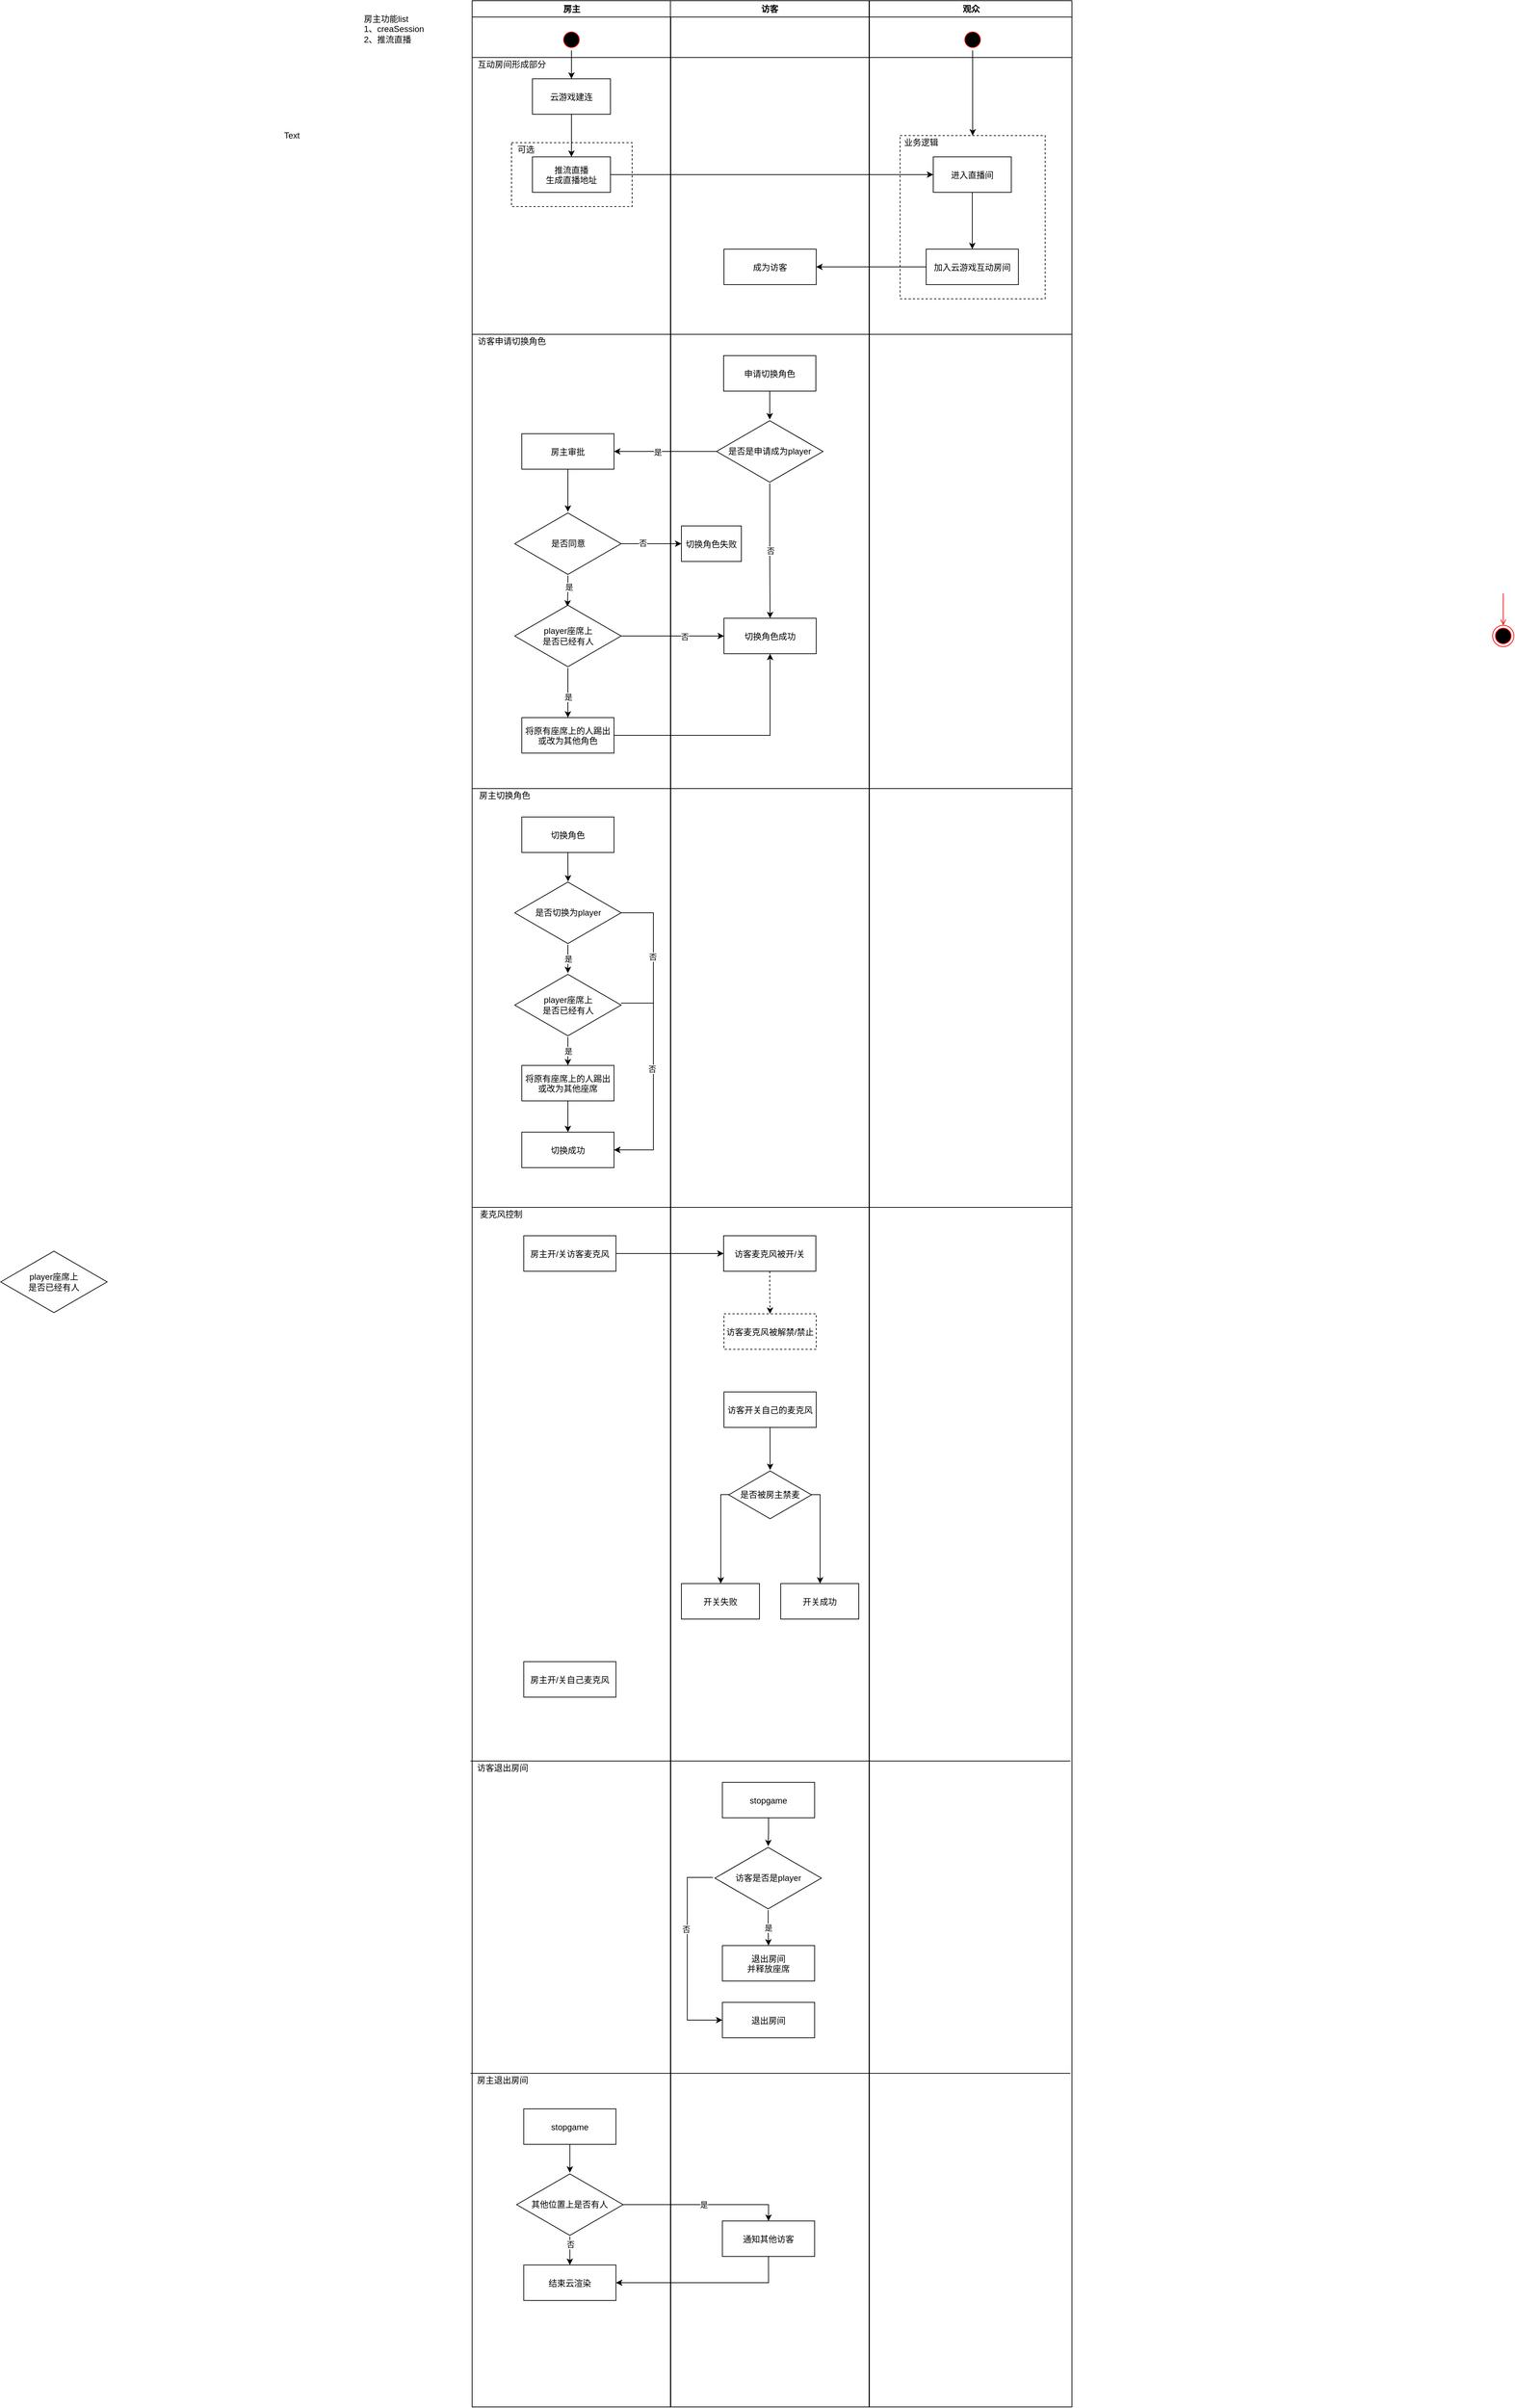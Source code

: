 <mxfile version="15.5.9" type="github">
  <diagram name="Page-1" id="e7e014a7-5840-1c2e-5031-d8a46d1fe8dd">
    <mxGraphModel dx="2891" dy="803" grid="1" gridSize="10" guides="1" tooltips="1" connect="1" arrows="1" fold="1" page="1" pageScale="1" pageWidth="1169" pageHeight="826" background="none" math="0" shadow="0">
      <root>
        <mxCell id="0" />
        <mxCell id="1" parent="0" />
        <mxCell id="2" value="房主" style="swimlane;whiteSpace=wrap" parent="1" vertex="1">
          <mxGeometry x="164.5" y="80" width="280" height="3390" as="geometry">
            <mxRectangle x="164.5" y="80" width="60" height="23" as="alternateBounds" />
          </mxGeometry>
        </mxCell>
        <mxCell id="OhpWUjJjAF3JHZ5ZkXEh-76" style="edgeStyle=orthogonalEdgeStyle;rounded=0;orthogonalLoop=1;jettySize=auto;html=1;exitX=0.5;exitY=1;exitDx=0;exitDy=0;strokeColor=#000000;" edge="1" parent="2" source="5" target="7">
          <mxGeometry relative="1" as="geometry" />
        </mxCell>
        <mxCell id="5" value="" style="ellipse;shape=startState;fillColor=#000000;strokeColor=#ff0000;" parent="2" vertex="1">
          <mxGeometry x="125" y="40" width="30" height="30" as="geometry" />
        </mxCell>
        <mxCell id="7" value="云游戏建连" style="" parent="2" vertex="1">
          <mxGeometry x="85" y="110" width="110" height="50" as="geometry" />
        </mxCell>
        <mxCell id="8" value="推流直播&#xa;生成直播地址" style="" parent="2" vertex="1">
          <mxGeometry x="85" y="220" width="110" height="50" as="geometry" />
        </mxCell>
        <mxCell id="9" value="" style="endArrow=classic;strokeColor=#000000;endFill=1;rounded=0" parent="2" source="7" target="8" edge="1">
          <mxGeometry relative="1" as="geometry" />
        </mxCell>
        <mxCell id="OhpWUjJjAF3JHZ5ZkXEh-71" style="edgeStyle=orthogonalEdgeStyle;rounded=0;orthogonalLoop=1;jettySize=auto;html=1;strokeColor=#000000;" edge="1" parent="2" source="OhpWUjJjAF3JHZ5ZkXEh-64" target="OhpWUjJjAF3JHZ5ZkXEh-69">
          <mxGeometry relative="1" as="geometry" />
        </mxCell>
        <mxCell id="OhpWUjJjAF3JHZ5ZkXEh-64" value="房主审批" style="" vertex="1" parent="2">
          <mxGeometry x="70" y="610" width="130" height="50" as="geometry" />
        </mxCell>
        <mxCell id="OhpWUjJjAF3JHZ5ZkXEh-83" style="edgeStyle=orthogonalEdgeStyle;rounded=0;orthogonalLoop=1;jettySize=auto;html=1;entryX=0.496;entryY=0.04;entryDx=0;entryDy=0;entryPerimeter=0;endArrow=classic;endFill=1;strokeColor=#000000;" edge="1" parent="2" source="OhpWUjJjAF3JHZ5ZkXEh-69" target="OhpWUjJjAF3JHZ5ZkXEh-80">
          <mxGeometry relative="1" as="geometry" />
        </mxCell>
        <mxCell id="OhpWUjJjAF3JHZ5ZkXEh-84" value="是" style="edgeLabel;html=1;align=center;verticalAlign=middle;resizable=0;points=[];" vertex="1" connectable="0" parent="OhpWUjJjAF3JHZ5ZkXEh-83">
          <mxGeometry x="-0.275" y="1" relative="1" as="geometry">
            <mxPoint as="offset" />
          </mxGeometry>
        </mxCell>
        <mxCell id="OhpWUjJjAF3JHZ5ZkXEh-69" value="是否同意" style="html=1;whiteSpace=wrap;aspect=fixed;shape=isoRectangle;fillColor=default;align=center;" vertex="1" parent="2">
          <mxGeometry x="60" y="720" width="150" height="90" as="geometry" />
        </mxCell>
        <mxCell id="OhpWUjJjAF3JHZ5ZkXEh-74" value="" style="endArrow=none;html=1;rounded=0;strokeColor=#000000;" edge="1" parent="2">
          <mxGeometry width="50" height="50" relative="1" as="geometry">
            <mxPoint y="80" as="sourcePoint" />
            <mxPoint x="845.5" y="80" as="targetPoint" />
          </mxGeometry>
        </mxCell>
        <mxCell id="OhpWUjJjAF3JHZ5ZkXEh-78" value="互动房间形成部分" style="text;html=1;resizable=0;autosize=1;align=center;verticalAlign=middle;points=[];fillColor=none;strokeColor=none;rounded=0;dashed=1;" vertex="1" parent="2">
          <mxGeometry y="80" width="110" height="20" as="geometry" />
        </mxCell>
        <mxCell id="OhpWUjJjAF3JHZ5ZkXEh-79" value="访客申请切换角色" style="text;html=1;resizable=0;autosize=1;align=center;verticalAlign=middle;points=[];fillColor=none;strokeColor=none;rounded=0;dashed=1;" vertex="1" parent="2">
          <mxGeometry y="470" width="110" height="20" as="geometry" />
        </mxCell>
        <mxCell id="OhpWUjJjAF3JHZ5ZkXEh-73" value="" style="endArrow=none;html=1;rounded=0;strokeColor=#000000;" edge="1" parent="2">
          <mxGeometry width="50" height="50" relative="1" as="geometry">
            <mxPoint y="1110" as="sourcePoint" />
            <mxPoint x="845.5" y="1110" as="targetPoint" />
          </mxGeometry>
        </mxCell>
        <mxCell id="OhpWUjJjAF3JHZ5ZkXEh-89" style="edgeStyle=orthogonalEdgeStyle;rounded=0;orthogonalLoop=1;jettySize=auto;html=1;endArrow=classic;endFill=1;strokeColor=#000000;" edge="1" parent="2" source="OhpWUjJjAF3JHZ5ZkXEh-80" target="OhpWUjJjAF3JHZ5ZkXEh-88">
          <mxGeometry relative="1" as="geometry" />
        </mxCell>
        <mxCell id="OhpWUjJjAF3JHZ5ZkXEh-91" value="是" style="edgeLabel;html=1;align=center;verticalAlign=middle;resizable=0;points=[];" vertex="1" connectable="0" parent="OhpWUjJjAF3JHZ5ZkXEh-89">
          <mxGeometry x="0.152" relative="1" as="geometry">
            <mxPoint as="offset" />
          </mxGeometry>
        </mxCell>
        <mxCell id="OhpWUjJjAF3JHZ5ZkXEh-80" value="player座席上&lt;br&gt;是否已经有人" style="html=1;whiteSpace=wrap;aspect=fixed;shape=isoRectangle;fillColor=default;align=center;" vertex="1" parent="2">
          <mxGeometry x="60" y="850" width="150" height="90" as="geometry" />
        </mxCell>
        <mxCell id="OhpWUjJjAF3JHZ5ZkXEh-88" value="将原有座席上的人踢出&#xa;或改为其他角色" style="" vertex="1" parent="2">
          <mxGeometry x="70" y="1010" width="130" height="50" as="geometry" />
        </mxCell>
        <mxCell id="OhpWUjJjAF3JHZ5ZkXEh-95" value="房主切换角色" style="text;html=1;resizable=0;autosize=1;align=center;verticalAlign=middle;points=[];fillColor=none;strokeColor=none;rounded=0;dashed=1;" vertex="1" parent="2">
          <mxGeometry y="1110" width="90" height="20" as="geometry" />
        </mxCell>
        <mxCell id="OhpWUjJjAF3JHZ5ZkXEh-102" style="edgeStyle=orthogonalEdgeStyle;rounded=0;orthogonalLoop=1;jettySize=auto;html=1;entryX=0.502;entryY=0.01;entryDx=0;entryDy=0;entryPerimeter=0;endArrow=classic;endFill=1;strokeColor=#000000;" edge="1" parent="2" source="OhpWUjJjAF3JHZ5ZkXEh-97" target="OhpWUjJjAF3JHZ5ZkXEh-100">
          <mxGeometry relative="1" as="geometry" />
        </mxCell>
        <mxCell id="OhpWUjJjAF3JHZ5ZkXEh-97" value="切换角色" style="" vertex="1" parent="2">
          <mxGeometry x="70" y="1150" width="130" height="50" as="geometry" />
        </mxCell>
        <mxCell id="OhpWUjJjAF3JHZ5ZkXEh-98" value="将原有座席上的人踢出&#xa;或改为其他座席" style="" vertex="1" parent="2">
          <mxGeometry x="70" y="1500" width="130" height="50" as="geometry" />
        </mxCell>
        <mxCell id="OhpWUjJjAF3JHZ5ZkXEh-103" value="是" style="edgeStyle=orthogonalEdgeStyle;rounded=0;orthogonalLoop=1;jettySize=auto;html=1;endArrow=classic;endFill=1;strokeColor=#000000;" edge="1" parent="2" source="OhpWUjJjAF3JHZ5ZkXEh-100" target="OhpWUjJjAF3JHZ5ZkXEh-101">
          <mxGeometry relative="1" as="geometry" />
        </mxCell>
        <mxCell id="OhpWUjJjAF3JHZ5ZkXEh-100" value="是否切换为player" style="html=1;whiteSpace=wrap;aspect=fixed;shape=isoRectangle;fillColor=default;align=center;" vertex="1" parent="2">
          <mxGeometry x="60" y="1240" width="150" height="90" as="geometry" />
        </mxCell>
        <mxCell id="OhpWUjJjAF3JHZ5ZkXEh-104" value="是" style="edgeStyle=orthogonalEdgeStyle;rounded=0;orthogonalLoop=1;jettySize=auto;html=1;entryX=0.5;entryY=0;entryDx=0;entryDy=0;endArrow=classic;endFill=1;strokeColor=#000000;" edge="1" parent="2" source="OhpWUjJjAF3JHZ5ZkXEh-101" target="OhpWUjJjAF3JHZ5ZkXEh-98">
          <mxGeometry relative="1" as="geometry" />
        </mxCell>
        <mxCell id="OhpWUjJjAF3JHZ5ZkXEh-101" value="player座席上&lt;br&gt;是否已经有人" style="html=1;whiteSpace=wrap;aspect=fixed;shape=isoRectangle;fillColor=default;align=center;" vertex="1" parent="2">
          <mxGeometry x="60" y="1370" width="150" height="90" as="geometry" />
        </mxCell>
        <mxCell id="OhpWUjJjAF3JHZ5ZkXEh-123" value="" style="endArrow=none;html=1;rounded=0;strokeColor=#000000;" edge="1" parent="2">
          <mxGeometry width="50" height="50" relative="1" as="geometry">
            <mxPoint x="-2.25" y="2920" as="sourcePoint" />
            <mxPoint x="843.25" y="2920" as="targetPoint" />
          </mxGeometry>
        </mxCell>
        <mxCell id="OhpWUjJjAF3JHZ5ZkXEh-124" value="房主退出房间" style="text;html=1;resizable=0;autosize=1;align=center;verticalAlign=middle;points=[];fillColor=none;strokeColor=none;rounded=0;dashed=1;" vertex="1" parent="2">
          <mxGeometry x="-2.25" y="2920" width="90" height="20" as="geometry" />
        </mxCell>
        <mxCell id="OhpWUjJjAF3JHZ5ZkXEh-135" style="edgeStyle=orthogonalEdgeStyle;rounded=0;orthogonalLoop=1;jettySize=auto;html=1;endArrow=classic;endFill=1;strokeColor=#000000;" edge="1" parent="2" source="OhpWUjJjAF3JHZ5ZkXEh-133" target="OhpWUjJjAF3JHZ5ZkXEh-134">
          <mxGeometry relative="1" as="geometry" />
        </mxCell>
        <mxCell id="OhpWUjJjAF3JHZ5ZkXEh-133" value="stopgame" style="" vertex="1" parent="2">
          <mxGeometry x="72.75" y="2970" width="130" height="50" as="geometry" />
        </mxCell>
        <mxCell id="OhpWUjJjAF3JHZ5ZkXEh-140" style="edgeStyle=orthogonalEdgeStyle;rounded=0;orthogonalLoop=1;jettySize=auto;html=1;entryX=0.5;entryY=0;entryDx=0;entryDy=0;endArrow=classic;endFill=1;strokeColor=#000000;" edge="1" parent="2" source="OhpWUjJjAF3JHZ5ZkXEh-134" target="OhpWUjJjAF3JHZ5ZkXEh-137">
          <mxGeometry relative="1" as="geometry" />
        </mxCell>
        <mxCell id="OhpWUjJjAF3JHZ5ZkXEh-141" value="否" style="edgeLabel;html=1;align=center;verticalAlign=middle;resizable=0;points=[];" vertex="1" connectable="0" parent="OhpWUjJjAF3JHZ5ZkXEh-140">
          <mxGeometry x="-0.44" relative="1" as="geometry">
            <mxPoint as="offset" />
          </mxGeometry>
        </mxCell>
        <mxCell id="OhpWUjJjAF3JHZ5ZkXEh-134" value="其他位置上是否有人" style="html=1;whiteSpace=wrap;aspect=fixed;shape=isoRectangle;fillColor=default;align=center;" vertex="1" parent="2">
          <mxGeometry x="62.75" y="3060" width="150" height="90" as="geometry" />
        </mxCell>
        <mxCell id="OhpWUjJjAF3JHZ5ZkXEh-137" value="结束云渲染" style="" vertex="1" parent="2">
          <mxGeometry x="72.75" y="3190" width="130" height="50" as="geometry" />
        </mxCell>
        <mxCell id="OhpWUjJjAF3JHZ5ZkXEh-142" value="" style="endArrow=none;html=1;rounded=0;strokeColor=#000000;" edge="1" parent="2">
          <mxGeometry width="50" height="50" relative="1" as="geometry">
            <mxPoint y="1700" as="sourcePoint" />
            <mxPoint x="845.5" y="1700" as="targetPoint" />
          </mxGeometry>
        </mxCell>
        <mxCell id="OhpWUjJjAF3JHZ5ZkXEh-143" value="麦克风控制" style="text;html=1;resizable=0;autosize=1;align=center;verticalAlign=middle;points=[];fillColor=none;strokeColor=none;rounded=0;dashed=1;" vertex="1" parent="2">
          <mxGeometry y="1700" width="80" height="20" as="geometry" />
        </mxCell>
        <mxCell id="OhpWUjJjAF3JHZ5ZkXEh-152" value="房主开/关访客麦克风" style="" vertex="1" parent="2">
          <mxGeometry x="72.75" y="1740" width="130" height="50" as="geometry" />
        </mxCell>
        <mxCell id="OhpWUjJjAF3JHZ5ZkXEh-160" value="房主开/关自己麦克风" style="" vertex="1" parent="2">
          <mxGeometry x="72.75" y="2340" width="130" height="50" as="geometry" />
        </mxCell>
        <mxCell id="3" value="访客" style="swimlane;whiteSpace=wrap" parent="1" vertex="1">
          <mxGeometry x="444" y="80" width="280" height="3390" as="geometry" />
        </mxCell>
        <mxCell id="OhpWUjJjAF3JHZ5ZkXEh-47" value="成为访客" style="" vertex="1" parent="3">
          <mxGeometry x="75.5" y="350" width="130" height="50" as="geometry" />
        </mxCell>
        <mxCell id="OhpWUjJjAF3JHZ5ZkXEh-51" value="" style="endArrow=none;html=1;rounded=0;strokeColor=#000000;" edge="1" parent="3">
          <mxGeometry width="50" height="50" relative="1" as="geometry">
            <mxPoint x="-280" y="470" as="sourcePoint" />
            <mxPoint x="565.5" y="470" as="targetPoint" />
          </mxGeometry>
        </mxCell>
        <mxCell id="OhpWUjJjAF3JHZ5ZkXEh-63" style="edgeStyle=orthogonalEdgeStyle;rounded=0;orthogonalLoop=1;jettySize=auto;html=1;exitX=0.5;exitY=1;exitDx=0;exitDy=0;strokeColor=#000000;" edge="1" parent="3" source="OhpWUjJjAF3JHZ5ZkXEh-57" target="OhpWUjJjAF3JHZ5ZkXEh-61">
          <mxGeometry relative="1" as="geometry" />
        </mxCell>
        <mxCell id="OhpWUjJjAF3JHZ5ZkXEh-57" value="申请切换角色" style="" vertex="1" parent="3">
          <mxGeometry x="75" y="500" width="130" height="50" as="geometry" />
        </mxCell>
        <mxCell id="OhpWUjJjAF3JHZ5ZkXEh-81" value="否" style="edgeStyle=orthogonalEdgeStyle;rounded=0;orthogonalLoop=1;jettySize=auto;html=1;entryX=0.5;entryY=0;entryDx=0;entryDy=0;endArrow=classic;endFill=1;strokeColor=#000000;" edge="1" parent="3" source="OhpWUjJjAF3JHZ5ZkXEh-61" target="OhpWUjJjAF3JHZ5ZkXEh-70">
          <mxGeometry relative="1" as="geometry" />
        </mxCell>
        <mxCell id="OhpWUjJjAF3JHZ5ZkXEh-61" value="是否是申请成为player" style="html=1;whiteSpace=wrap;aspect=fixed;shape=isoRectangle;fillColor=default;align=center;" vertex="1" parent="3">
          <mxGeometry x="65" y="590" width="150" height="90" as="geometry" />
        </mxCell>
        <mxCell id="OhpWUjJjAF3JHZ5ZkXEh-70" value="切换角色成功" style="" vertex="1" parent="3">
          <mxGeometry x="75.5" y="870" width="130" height="50" as="geometry" />
        </mxCell>
        <mxCell id="OhpWUjJjAF3JHZ5ZkXEh-92" value="切换角色失败" style="" vertex="1" parent="3">
          <mxGeometry x="15.5" y="740" width="84.5" height="50" as="geometry" />
        </mxCell>
        <mxCell id="OhpWUjJjAF3JHZ5ZkXEh-116" style="edgeStyle=orthogonalEdgeStyle;rounded=0;orthogonalLoop=1;jettySize=auto;html=1;endArrow=classic;endFill=1;strokeColor=#000000;" edge="1" parent="3" source="OhpWUjJjAF3JHZ5ZkXEh-113" target="OhpWUjJjAF3JHZ5ZkXEh-115">
          <mxGeometry relative="1" as="geometry" />
        </mxCell>
        <mxCell id="OhpWUjJjAF3JHZ5ZkXEh-113" value="stopgame" style="" vertex="1" parent="3">
          <mxGeometry x="73.25" y="2510" width="130" height="50" as="geometry" />
        </mxCell>
        <mxCell id="OhpWUjJjAF3JHZ5ZkXEh-118" value="是" style="edgeStyle=orthogonalEdgeStyle;rounded=0;orthogonalLoop=1;jettySize=auto;html=1;entryX=0.5;entryY=0;entryDx=0;entryDy=0;endArrow=classic;endFill=1;strokeColor=#000000;" edge="1" parent="3" source="OhpWUjJjAF3JHZ5ZkXEh-115" target="OhpWUjJjAF3JHZ5ZkXEh-117">
          <mxGeometry relative="1" as="geometry" />
        </mxCell>
        <mxCell id="OhpWUjJjAF3JHZ5ZkXEh-120" style="edgeStyle=orthogonalEdgeStyle;rounded=0;orthogonalLoop=1;jettySize=auto;html=1;entryX=0;entryY=0.5;entryDx=0;entryDy=0;endArrow=classic;endFill=1;strokeColor=#000000;exitX=-0.019;exitY=0.489;exitDx=0;exitDy=0;exitPerimeter=0;" edge="1" parent="3" source="OhpWUjJjAF3JHZ5ZkXEh-115" target="OhpWUjJjAF3JHZ5ZkXEh-119">
          <mxGeometry relative="1" as="geometry">
            <Array as="points">
              <mxPoint x="23.75" y="2644" />
              <mxPoint x="23.75" y="2845" />
            </Array>
          </mxGeometry>
        </mxCell>
        <mxCell id="OhpWUjJjAF3JHZ5ZkXEh-121" value="否" style="edgeLabel;html=1;align=center;verticalAlign=middle;resizable=0;points=[];" vertex="1" connectable="0" parent="OhpWUjJjAF3JHZ5ZkXEh-120">
          <mxGeometry x="-0.238" y="-2" relative="1" as="geometry">
            <mxPoint as="offset" />
          </mxGeometry>
        </mxCell>
        <mxCell id="OhpWUjJjAF3JHZ5ZkXEh-115" value="访客是否是player" style="html=1;whiteSpace=wrap;aspect=fixed;shape=isoRectangle;fillColor=default;align=center;" vertex="1" parent="3">
          <mxGeometry x="62.75" y="2600" width="150" height="90" as="geometry" />
        </mxCell>
        <mxCell id="OhpWUjJjAF3JHZ5ZkXEh-117" value="退出房间&#xa;并释放座席" style="" vertex="1" parent="3">
          <mxGeometry x="73.25" y="2740" width="130" height="50" as="geometry" />
        </mxCell>
        <mxCell id="OhpWUjJjAF3JHZ5ZkXEh-119" value="退出房间" style="" vertex="1" parent="3">
          <mxGeometry x="73.25" y="2820" width="130" height="50" as="geometry" />
        </mxCell>
        <mxCell id="OhpWUjJjAF3JHZ5ZkXEh-136" value="通知其他访客" style="" vertex="1" parent="3">
          <mxGeometry x="73.25" y="3128" width="130" height="50" as="geometry" />
        </mxCell>
        <mxCell id="OhpWUjJjAF3JHZ5ZkXEh-150" style="edgeStyle=orthogonalEdgeStyle;rounded=0;orthogonalLoop=1;jettySize=auto;html=1;endArrow=classic;endFill=1;strokeColor=#000000;" edge="1" parent="3" source="OhpWUjJjAF3JHZ5ZkXEh-144" target="OhpWUjJjAF3JHZ5ZkXEh-146">
          <mxGeometry relative="1" as="geometry" />
        </mxCell>
        <mxCell id="OhpWUjJjAF3JHZ5ZkXEh-144" value="访客开关自己的麦克风" style="" vertex="1" parent="3">
          <mxGeometry x="75.5" y="1960" width="130" height="50" as="geometry" />
        </mxCell>
        <mxCell id="OhpWUjJjAF3JHZ5ZkXEh-148" style="edgeStyle=orthogonalEdgeStyle;rounded=0;orthogonalLoop=1;jettySize=auto;html=1;endArrow=classic;endFill=1;strokeColor=#000000;exitX=0.994;exitY=0.496;exitDx=0;exitDy=0;exitPerimeter=0;" edge="1" parent="3" source="OhpWUjJjAF3JHZ5ZkXEh-146" target="OhpWUjJjAF3JHZ5ZkXEh-147">
          <mxGeometry relative="1" as="geometry">
            <Array as="points">
              <mxPoint x="211" y="2105" />
            </Array>
          </mxGeometry>
        </mxCell>
        <mxCell id="OhpWUjJjAF3JHZ5ZkXEh-151" style="edgeStyle=orthogonalEdgeStyle;rounded=0;orthogonalLoop=1;jettySize=auto;html=1;endArrow=classic;endFill=1;strokeColor=#000000;exitX=0.006;exitY=0.495;exitDx=0;exitDy=0;exitPerimeter=0;" edge="1" parent="3" source="OhpWUjJjAF3JHZ5ZkXEh-146" target="OhpWUjJjAF3JHZ5ZkXEh-149">
          <mxGeometry relative="1" as="geometry">
            <Array as="points">
              <mxPoint x="71" y="2105" />
            </Array>
          </mxGeometry>
        </mxCell>
        <mxCell id="OhpWUjJjAF3JHZ5ZkXEh-146" value="是否被房主禁麦" style="html=1;whiteSpace=wrap;aspect=fixed;shape=isoRectangle;fillColor=default;align=center;" vertex="1" parent="3">
          <mxGeometry x="82.17" y="2070" width="116.67" height="70" as="geometry" />
        </mxCell>
        <mxCell id="OhpWUjJjAF3JHZ5ZkXEh-147" value="开关成功" style="" vertex="1" parent="3">
          <mxGeometry x="155.5" y="2230" width="110" height="50" as="geometry" />
        </mxCell>
        <mxCell id="OhpWUjJjAF3JHZ5ZkXEh-149" value="开关失败" style="" vertex="1" parent="3">
          <mxGeometry x="15.5" y="2230" width="110" height="50" as="geometry" />
        </mxCell>
        <mxCell id="OhpWUjJjAF3JHZ5ZkXEh-156" style="edgeStyle=orthogonalEdgeStyle;rounded=0;orthogonalLoop=1;jettySize=auto;html=1;entryX=0.5;entryY=0;entryDx=0;entryDy=0;endArrow=classic;endFill=1;strokeColor=#000000;dashed=1;" edge="1" parent="3" source="OhpWUjJjAF3JHZ5ZkXEh-153" target="OhpWUjJjAF3JHZ5ZkXEh-155">
          <mxGeometry relative="1" as="geometry" />
        </mxCell>
        <mxCell id="OhpWUjJjAF3JHZ5ZkXEh-153" value="访客麦克风被开/关" style="" vertex="1" parent="3">
          <mxGeometry x="75.0" y="1740" width="130" height="50" as="geometry" />
        </mxCell>
        <mxCell id="OhpWUjJjAF3JHZ5ZkXEh-155" value="访客麦克风被解禁/禁止" style="dashed=1;" vertex="1" parent="3">
          <mxGeometry x="75.5" y="1850" width="130" height="50" as="geometry" />
        </mxCell>
        <mxCell id="4" value="观众" style="swimlane;whiteSpace=wrap" parent="1" vertex="1">
          <mxGeometry x="724.5" y="80" width="285.5" height="3390" as="geometry" />
        </mxCell>
        <mxCell id="OhpWUjJjAF3JHZ5ZkXEh-46" style="edgeStyle=orthogonalEdgeStyle;rounded=0;orthogonalLoop=1;jettySize=auto;html=1;exitX=0.5;exitY=1;exitDx=0;exitDy=0;" edge="1" parent="4" source="OhpWUjJjAF3JHZ5ZkXEh-42" target="OhpWUjJjAF3JHZ5ZkXEh-45">
          <mxGeometry relative="1" as="geometry" />
        </mxCell>
        <mxCell id="OhpWUjJjAF3JHZ5ZkXEh-42" value="进入直播间" style="" vertex="1" parent="4">
          <mxGeometry x="90" y="220" width="110" height="50" as="geometry" />
        </mxCell>
        <mxCell id="OhpWUjJjAF3JHZ5ZkXEh-45" value="加入云游戏互动房间" style="" vertex="1" parent="4">
          <mxGeometry x="80" y="350" width="130" height="50" as="geometry" />
        </mxCell>
        <mxCell id="OhpWUjJjAF3JHZ5ZkXEh-49" value="" style="rounded=0;whiteSpace=wrap;html=1;fillColor=none;dashed=1;" vertex="1" parent="4">
          <mxGeometry x="43.25" y="190" width="204.5" height="230" as="geometry" />
        </mxCell>
        <mxCell id="OhpWUjJjAF3JHZ5ZkXEh-50" value="业务逻辑" style="text;html=1;resizable=0;autosize=1;align=center;verticalAlign=middle;points=[];fillColor=none;strokeColor=none;rounded=0;dashed=1;" vertex="1" parent="4">
          <mxGeometry x="42.75" y="190" width="60" height="20" as="geometry" />
        </mxCell>
        <mxCell id="OhpWUjJjAF3JHZ5ZkXEh-43" value="" style="ellipse;shape=startState;fillColor=#000000;strokeColor=#ff0000;" vertex="1" parent="4">
          <mxGeometry x="130.5" y="40" width="30" height="30" as="geometry" />
        </mxCell>
        <mxCell id="OhpWUjJjAF3JHZ5ZkXEh-75" style="edgeStyle=orthogonalEdgeStyle;rounded=0;orthogonalLoop=1;jettySize=auto;html=1;exitX=0.5;exitY=1;exitDx=0;exitDy=0;strokeColor=#000000;" edge="1" parent="4" source="OhpWUjJjAF3JHZ5ZkXEh-43" target="OhpWUjJjAF3JHZ5ZkXEh-49">
          <mxGeometry relative="1" as="geometry" />
        </mxCell>
        <mxCell id="OhpWUjJjAF3JHZ5ZkXEh-44" style="edgeStyle=orthogonalEdgeStyle;rounded=0;orthogonalLoop=1;jettySize=auto;html=1;exitX=1;exitY=0.5;exitDx=0;exitDy=0;entryX=0;entryY=0.5;entryDx=0;entryDy=0;" edge="1" parent="1" source="8" target="OhpWUjJjAF3JHZ5ZkXEh-42">
          <mxGeometry relative="1" as="geometry" />
        </mxCell>
        <mxCell id="OhpWUjJjAF3JHZ5ZkXEh-48" style="edgeStyle=orthogonalEdgeStyle;rounded=0;orthogonalLoop=1;jettySize=auto;html=1;exitX=0;exitY=0.5;exitDx=0;exitDy=0;entryX=1;entryY=0.5;entryDx=0;entryDy=0;" edge="1" parent="1" source="OhpWUjJjAF3JHZ5ZkXEh-45" target="OhpWUjJjAF3JHZ5ZkXEh-47">
          <mxGeometry relative="1" as="geometry" />
        </mxCell>
        <mxCell id="38" value="" style="ellipse;shape=endState;fillColor=#000000;strokeColor=#ff0000" parent="1" vertex="1">
          <mxGeometry x="1602.93" y="960" width="30" height="30" as="geometry" />
        </mxCell>
        <mxCell id="39" value="" style="endArrow=open;strokeColor=#FF0000;endFill=1;rounded=0" parent="1" target="38" edge="1">
          <mxGeometry relative="1" as="geometry">
            <mxPoint x="1617.93" y="915" as="sourcePoint" />
          </mxGeometry>
        </mxCell>
        <mxCell id="OhpWUjJjAF3JHZ5ZkXEh-52" value="" style="rounded=0;whiteSpace=wrap;html=1;fillColor=none;dashed=1;" vertex="1" parent="1">
          <mxGeometry x="220" y="280" width="170" height="90" as="geometry" />
        </mxCell>
        <mxCell id="OhpWUjJjAF3JHZ5ZkXEh-53" value="可选" style="text;html=1;resizable=0;autosize=1;align=center;verticalAlign=middle;points=[];fillColor=none;strokeColor=none;rounded=0;dashed=1;" vertex="1" parent="1">
          <mxGeometry x="220" y="280" width="40" height="20" as="geometry" />
        </mxCell>
        <mxCell id="OhpWUjJjAF3JHZ5ZkXEh-55" value="Text" style="text;html=1;resizable=0;autosize=1;align=center;verticalAlign=middle;points=[];fillColor=none;strokeColor=none;rounded=0;dashed=1;" vertex="1" parent="1">
          <mxGeometry x="-110" y="260" width="40" height="20" as="geometry" />
        </mxCell>
        <mxCell id="OhpWUjJjAF3JHZ5ZkXEh-56" value="房主功能list&lt;br&gt;1、creaSession&lt;br&gt;2、推流直播" style="text;html=1;resizable=0;autosize=1;align=left;verticalAlign=middle;points=[];fillColor=none;strokeColor=none;rounded=0;dashed=1;" vertex="1" parent="1">
          <mxGeometry x="10" y="95" width="100" height="50" as="geometry" />
        </mxCell>
        <mxCell id="OhpWUjJjAF3JHZ5ZkXEh-65" style="edgeStyle=orthogonalEdgeStyle;rounded=0;orthogonalLoop=1;jettySize=auto;html=1;entryX=1;entryY=0.5;entryDx=0;entryDy=0;strokeColor=#000000;" edge="1" parent="1" source="OhpWUjJjAF3JHZ5ZkXEh-61" target="OhpWUjJjAF3JHZ5ZkXEh-64">
          <mxGeometry relative="1" as="geometry" />
        </mxCell>
        <mxCell id="OhpWUjJjAF3JHZ5ZkXEh-66" value="是" style="edgeLabel;html=1;align=center;verticalAlign=middle;resizable=0;points=[];" vertex="1" connectable="0" parent="OhpWUjJjAF3JHZ5ZkXEh-65">
          <mxGeometry x="0.153" y="1" relative="1" as="geometry">
            <mxPoint as="offset" />
          </mxGeometry>
        </mxCell>
        <mxCell id="OhpWUjJjAF3JHZ5ZkXEh-86" style="edgeStyle=orthogonalEdgeStyle;rounded=0;orthogonalLoop=1;jettySize=auto;html=1;entryX=0;entryY=0.5;entryDx=0;entryDy=0;endArrow=classic;endFill=1;strokeColor=#000000;" edge="1" parent="1" source="OhpWUjJjAF3JHZ5ZkXEh-80" target="OhpWUjJjAF3JHZ5ZkXEh-70">
          <mxGeometry relative="1" as="geometry" />
        </mxCell>
        <mxCell id="OhpWUjJjAF3JHZ5ZkXEh-87" value="否" style="edgeLabel;html=1;align=center;verticalAlign=middle;resizable=0;points=[];" vertex="1" connectable="0" parent="OhpWUjJjAF3JHZ5ZkXEh-86">
          <mxGeometry x="0.227" y="-1" relative="1" as="geometry">
            <mxPoint as="offset" />
          </mxGeometry>
        </mxCell>
        <mxCell id="OhpWUjJjAF3JHZ5ZkXEh-90" style="edgeStyle=orthogonalEdgeStyle;rounded=0;orthogonalLoop=1;jettySize=auto;html=1;entryX=0.5;entryY=1;entryDx=0;entryDy=0;endArrow=classic;endFill=1;strokeColor=#000000;" edge="1" parent="1" source="OhpWUjJjAF3JHZ5ZkXEh-88" target="OhpWUjJjAF3JHZ5ZkXEh-70">
          <mxGeometry relative="1" as="geometry" />
        </mxCell>
        <mxCell id="OhpWUjJjAF3JHZ5ZkXEh-93" style="edgeStyle=orthogonalEdgeStyle;rounded=0;orthogonalLoop=1;jettySize=auto;html=1;endArrow=classic;endFill=1;strokeColor=#000000;" edge="1" parent="1" source="OhpWUjJjAF3JHZ5ZkXEh-69" target="OhpWUjJjAF3JHZ5ZkXEh-92">
          <mxGeometry relative="1" as="geometry" />
        </mxCell>
        <mxCell id="OhpWUjJjAF3JHZ5ZkXEh-94" value="否" style="edgeLabel;html=1;align=center;verticalAlign=middle;resizable=0;points=[];" vertex="1" connectable="0" parent="OhpWUjJjAF3JHZ5ZkXEh-93">
          <mxGeometry x="-0.279" y="1" relative="1" as="geometry">
            <mxPoint as="offset" />
          </mxGeometry>
        </mxCell>
        <mxCell id="OhpWUjJjAF3JHZ5ZkXEh-105" value="切换成功" style="" vertex="1" parent="1">
          <mxGeometry x="234.5" y="1674" width="130" height="50" as="geometry" />
        </mxCell>
        <mxCell id="OhpWUjJjAF3JHZ5ZkXEh-106" style="edgeStyle=orthogonalEdgeStyle;rounded=0;orthogonalLoop=1;jettySize=auto;html=1;endArrow=classic;endFill=1;strokeColor=#000000;entryX=1;entryY=0.5;entryDx=0;entryDy=0;exitX=0.999;exitY=0.5;exitDx=0;exitDy=0;exitPerimeter=0;" edge="1" parent="1" source="OhpWUjJjAF3JHZ5ZkXEh-100" target="OhpWUjJjAF3JHZ5ZkXEh-105">
          <mxGeometry relative="1" as="geometry">
            <mxPoint x="430" y="1510" as="targetPoint" />
            <Array as="points">
              <mxPoint x="420" y="1365" />
              <mxPoint x="420" y="1699" />
            </Array>
          </mxGeometry>
        </mxCell>
        <mxCell id="OhpWUjJjAF3JHZ5ZkXEh-108" value="否" style="edgeLabel;html=1;align=center;verticalAlign=middle;resizable=0;points=[];" vertex="1" connectable="0" parent="OhpWUjJjAF3JHZ5ZkXEh-106">
          <mxGeometry x="-0.505" y="-1" relative="1" as="geometry">
            <mxPoint as="offset" />
          </mxGeometry>
        </mxCell>
        <mxCell id="OhpWUjJjAF3JHZ5ZkXEh-107" style="edgeStyle=orthogonalEdgeStyle;rounded=0;orthogonalLoop=1;jettySize=auto;html=1;entryX=1;entryY=0.5;entryDx=0;entryDy=0;endArrow=classic;endFill=1;strokeColor=#000000;exitX=0.999;exitY=0.469;exitDx=0;exitDy=0;exitPerimeter=0;" edge="1" parent="1" source="OhpWUjJjAF3JHZ5ZkXEh-101" target="OhpWUjJjAF3JHZ5ZkXEh-105">
          <mxGeometry relative="1" as="geometry">
            <Array as="points">
              <mxPoint x="420" y="1492" />
              <mxPoint x="420" y="1699" />
            </Array>
          </mxGeometry>
        </mxCell>
        <mxCell id="OhpWUjJjAF3JHZ5ZkXEh-109" value="否" style="edgeLabel;html=1;align=center;verticalAlign=middle;resizable=0;points=[];" vertex="1" connectable="0" parent="OhpWUjJjAF3JHZ5ZkXEh-107">
          <mxGeometry x="-0.103" y="-2" relative="1" as="geometry">
            <mxPoint as="offset" />
          </mxGeometry>
        </mxCell>
        <mxCell id="OhpWUjJjAF3JHZ5ZkXEh-110" style="edgeStyle=orthogonalEdgeStyle;rounded=0;orthogonalLoop=1;jettySize=auto;html=1;endArrow=classic;endFill=1;strokeColor=#000000;" edge="1" parent="1" source="OhpWUjJjAF3JHZ5ZkXEh-98" target="OhpWUjJjAF3JHZ5ZkXEh-105">
          <mxGeometry relative="1" as="geometry" />
        </mxCell>
        <mxCell id="OhpWUjJjAF3JHZ5ZkXEh-111" value="" style="endArrow=none;html=1;rounded=0;strokeColor=#000000;" edge="1" parent="1">
          <mxGeometry width="50" height="50" relative="1" as="geometry">
            <mxPoint x="162.25" y="2560" as="sourcePoint" />
            <mxPoint x="1007.75" y="2560" as="targetPoint" />
          </mxGeometry>
        </mxCell>
        <mxCell id="OhpWUjJjAF3JHZ5ZkXEh-112" value="访客退出房间" style="text;html=1;resizable=0;autosize=1;align=center;verticalAlign=middle;points=[];fillColor=none;strokeColor=none;rounded=0;dashed=1;" vertex="1" parent="1">
          <mxGeometry x="162.25" y="2560" width="90" height="20" as="geometry" />
        </mxCell>
        <mxCell id="OhpWUjJjAF3JHZ5ZkXEh-114" value="player座席上&lt;br&gt;是否已经有人" style="html=1;whiteSpace=wrap;aspect=fixed;shape=isoRectangle;fillColor=default;align=center;" vertex="1" parent="1">
          <mxGeometry x="-500" y="1840" width="150" height="90" as="geometry" />
        </mxCell>
        <mxCell id="OhpWUjJjAF3JHZ5ZkXEh-138" value="是" style="edgeStyle=orthogonalEdgeStyle;rounded=0;orthogonalLoop=1;jettySize=auto;html=1;entryX=0.5;entryY=0;entryDx=0;entryDy=0;endArrow=classic;endFill=1;strokeColor=#000000;" edge="1" parent="1" source="OhpWUjJjAF3JHZ5ZkXEh-134" target="OhpWUjJjAF3JHZ5ZkXEh-136">
          <mxGeometry relative="1" as="geometry" />
        </mxCell>
        <mxCell id="OhpWUjJjAF3JHZ5ZkXEh-139" style="edgeStyle=orthogonalEdgeStyle;rounded=0;orthogonalLoop=1;jettySize=auto;html=1;entryX=1;entryY=0.5;entryDx=0;entryDy=0;endArrow=classic;endFill=1;strokeColor=#000000;exitX=0.5;exitY=1;exitDx=0;exitDy=0;" edge="1" parent="1" source="OhpWUjJjAF3JHZ5ZkXEh-136" target="OhpWUjJjAF3JHZ5ZkXEh-137">
          <mxGeometry relative="1" as="geometry" />
        </mxCell>
        <mxCell id="OhpWUjJjAF3JHZ5ZkXEh-154" style="edgeStyle=orthogonalEdgeStyle;rounded=0;orthogonalLoop=1;jettySize=auto;html=1;entryX=0;entryY=0.5;entryDx=0;entryDy=0;endArrow=classic;endFill=1;strokeColor=#000000;" edge="1" parent="1" source="OhpWUjJjAF3JHZ5ZkXEh-152" target="OhpWUjJjAF3JHZ5ZkXEh-153">
          <mxGeometry relative="1" as="geometry" />
        </mxCell>
      </root>
    </mxGraphModel>
  </diagram>
</mxfile>
